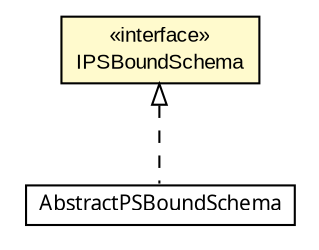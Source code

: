 #!/usr/local/bin/dot
#
# Class diagram 
# Generated by UMLGraph version 5.1 (http://www.umlgraph.org/)
#

digraph G {
	edge [fontname="arial",fontsize=10,labelfontname="arial",labelfontsize=10];
	node [fontname="arial",fontsize=10,shape=plaintext];
	nodesep=0.25;
	ranksep=0.5;
	// com.helger.schematron.pure.bound.IPSBoundSchema
	c7294 [label=<<table title="com.helger.schematron.pure.bound.IPSBoundSchema" border="0" cellborder="1" cellspacing="0" cellpadding="2" port="p" bgcolor="lemonChiffon" href="./IPSBoundSchema.html">
		<tr><td><table border="0" cellspacing="0" cellpadding="1">
<tr><td align="center" balign="center"> &#171;interface&#187; </td></tr>
<tr><td align="center" balign="center"> IPSBoundSchema </td></tr>
		</table></td></tr>
		</table>>, fontname="arial", fontcolor="black", fontsize=10.0];
	// com.helger.schematron.pure.bound.AbstractPSBoundSchema
	c7295 [label=<<table title="com.helger.schematron.pure.bound.AbstractPSBoundSchema" border="0" cellborder="1" cellspacing="0" cellpadding="2" port="p" href="./AbstractPSBoundSchema.html">
		<tr><td><table border="0" cellspacing="0" cellpadding="1">
<tr><td align="center" balign="center"><font face="ariali"> AbstractPSBoundSchema </font></td></tr>
		</table></td></tr>
		</table>>, fontname="arial", fontcolor="black", fontsize=10.0];
	//com.helger.schematron.pure.bound.AbstractPSBoundSchema implements com.helger.schematron.pure.bound.IPSBoundSchema
	c7294:p -> c7295:p [dir=back,arrowtail=empty,style=dashed];
}

